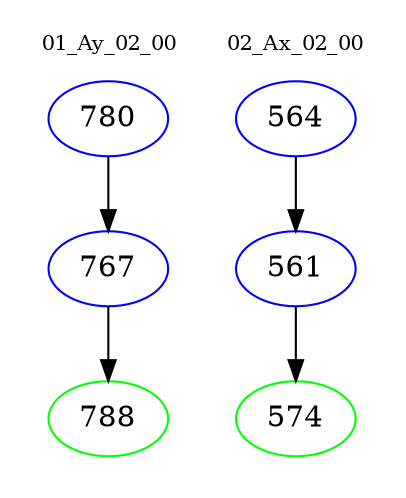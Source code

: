 digraph{
subgraph cluster_0 {
color = white
label = "01_Ay_02_00";
fontsize=10;
T0_780 [label="780", color="blue"]
T0_780 -> T0_767 [color="black"]
T0_767 [label="767", color="blue"]
T0_767 -> T0_788 [color="black"]
T0_788 [label="788", color="green"]
}
subgraph cluster_1 {
color = white
label = "02_Ax_02_00";
fontsize=10;
T1_564 [label="564", color="blue"]
T1_564 -> T1_561 [color="black"]
T1_561 [label="561", color="blue"]
T1_561 -> T1_574 [color="black"]
T1_574 [label="574", color="green"]
}
}

